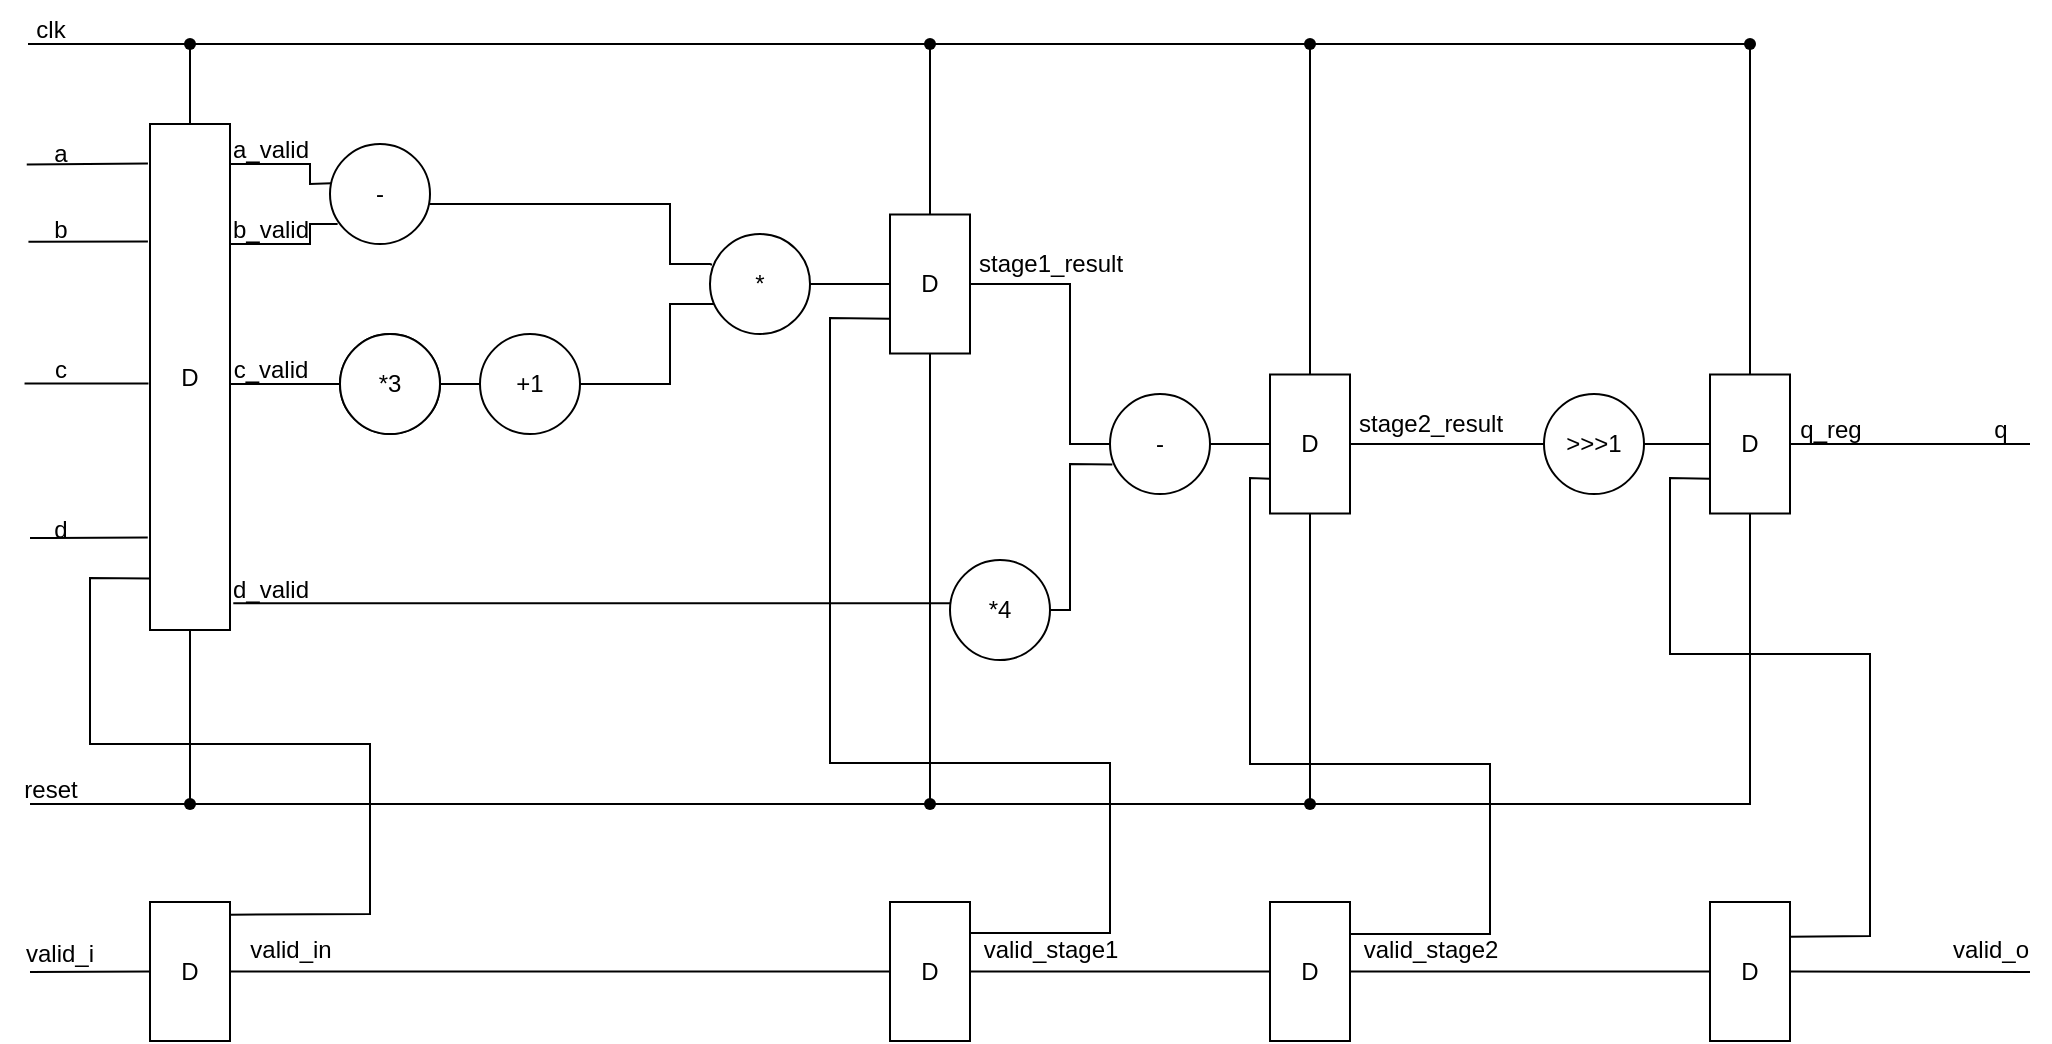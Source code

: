 <mxfile version="26.2.14">
  <diagram name="Страница — 1" id="qWmt-0j7AzN8GGAEcTqa">
    <mxGraphModel dx="1148" dy="546" grid="1" gridSize="10" guides="1" tooltips="1" connect="1" arrows="1" fold="1" page="1" pageScale="1" pageWidth="827" pageHeight="1169" math="0" shadow="0">
      <root>
        <mxCell id="0" />
        <mxCell id="1" parent="0" />
        <mxCell id="HM6oL9ZmOvFtEMd_MzmD-1" value="" style="endArrow=none;html=1;rounded=0;entryX=0.012;entryY=0.392;entryDx=0;entryDy=0;entryPerimeter=0;" parent="1" target="udKlv2XS0zDgbgj1gm9A-9" edge="1">
          <mxGeometry width="50" height="50" relative="1" as="geometry">
            <mxPoint x="120" y="200" as="sourcePoint" />
            <mxPoint x="200" y="210" as="targetPoint" />
            <Array as="points">
              <mxPoint x="160" y="200" />
              <mxPoint x="160" y="210" />
            </Array>
          </mxGeometry>
        </mxCell>
        <mxCell id="HM6oL9ZmOvFtEMd_MzmD-2" value="" style="endArrow=none;html=1;rounded=0;entryX=0.076;entryY=0.8;entryDx=0;entryDy=0;entryPerimeter=0;" parent="1" target="udKlv2XS0zDgbgj1gm9A-9" edge="1">
          <mxGeometry width="50" height="50" relative="1" as="geometry">
            <mxPoint x="120" y="240" as="sourcePoint" />
            <mxPoint x="200" y="230" as="targetPoint" />
            <Array as="points">
              <mxPoint x="160" y="240" />
              <mxPoint x="160" y="230" />
            </Array>
          </mxGeometry>
        </mxCell>
        <mxCell id="HM6oL9ZmOvFtEMd_MzmD-3" value="" style="endArrow=none;html=1;rounded=0;entryX=0;entryY=0.5;entryDx=0;entryDy=0;" parent="1" target="udKlv2XS0zDgbgj1gm9A-3" edge="1">
          <mxGeometry width="50" height="50" relative="1" as="geometry">
            <mxPoint x="120" y="310" as="sourcePoint" />
            <mxPoint x="200" y="310.0" as="targetPoint" />
          </mxGeometry>
        </mxCell>
        <mxCell id="HM6oL9ZmOvFtEMd_MzmD-4" value="" style="endArrow=none;html=1;rounded=0;entryX=0.012;entryY=0.432;entryDx=0;entryDy=0;exitX=1.041;exitY=0.947;exitDx=0;exitDy=0;exitPerimeter=0;entryPerimeter=0;" parent="1" source="udKlv2XS0zDgbgj1gm9A-2" target="udKlv2XS0zDgbgj1gm9A-10" edge="1">
          <mxGeometry width="50" height="50" relative="1" as="geometry">
            <mxPoint x="140" y="420" as="sourcePoint" />
            <mxPoint x="200" y="420" as="targetPoint" />
          </mxGeometry>
        </mxCell>
        <mxCell id="HM6oL9ZmOvFtEMd_MzmD-6" value="b" style="text;html=1;align=center;verticalAlign=middle;resizable=0;points=[];autosize=1;strokeColor=none;fillColor=none;" parent="1" vertex="1">
          <mxGeometry x="20" y="218" width="30" height="30" as="geometry" />
        </mxCell>
        <mxCell id="HM6oL9ZmOvFtEMd_MzmD-10" value="a" style="text;html=1;align=center;verticalAlign=middle;resizable=0;points=[];autosize=1;strokeColor=none;fillColor=none;" parent="1" vertex="1">
          <mxGeometry x="20" y="180" width="30" height="30" as="geometry" />
        </mxCell>
        <mxCell id="HM6oL9ZmOvFtEMd_MzmD-17" value="" style="endArrow=none;html=1;rounded=0;entryX=0;entryY=0.5;entryDx=0;entryDy=0;exitX=1;exitY=0.5;exitDx=0;exitDy=0;" parent="1" source="udKlv2XS0zDgbgj1gm9A-12" target="udKlv2XS0zDgbgj1gm9A-11" edge="1">
          <mxGeometry width="50" height="50" relative="1" as="geometry">
            <mxPoint x="225" y="300" as="sourcePoint" />
            <mxPoint x="255" y="300" as="targetPoint" />
          </mxGeometry>
        </mxCell>
        <mxCell id="HM6oL9ZmOvFtEMd_MzmD-19" value="" style="endArrow=none;html=1;rounded=0;exitX=1;exitY=0.5;exitDx=0;exitDy=0;entryX=0.047;entryY=0.7;entryDx=0;entryDy=0;entryPerimeter=0;" parent="1" source="udKlv2XS0zDgbgj1gm9A-11" target="udKlv2XS0zDgbgj1gm9A-13" edge="1">
          <mxGeometry width="50" height="50" relative="1" as="geometry">
            <mxPoint x="320" y="310" as="sourcePoint" />
            <mxPoint x="374" y="270" as="targetPoint" />
            <Array as="points">
              <mxPoint x="330" y="310" />
              <mxPoint x="340" y="310" />
              <mxPoint x="340" y="270" />
            </Array>
          </mxGeometry>
        </mxCell>
        <mxCell id="HM6oL9ZmOvFtEMd_MzmD-22" value="" style="endArrow=none;html=1;rounded=0;exitX=0.996;exitY=0.6;exitDx=0;exitDy=0;entryX=0.02;entryY=0.307;entryDx=0;entryDy=0;exitPerimeter=0;entryPerimeter=0;" parent="1" source="udKlv2XS0zDgbgj1gm9A-9" target="udKlv2XS0zDgbgj1gm9A-13" edge="1">
          <mxGeometry width="50" height="50" relative="1" as="geometry">
            <mxPoint x="240" y="220" as="sourcePoint" />
            <mxPoint x="374" y="250" as="targetPoint" />
            <Array as="points">
              <mxPoint x="340" y="220" />
              <mxPoint x="340" y="250" />
              <mxPoint x="360" y="250" />
            </Array>
          </mxGeometry>
        </mxCell>
        <mxCell id="HM6oL9ZmOvFtEMd_MzmD-31" value="" style="endArrow=none;html=1;rounded=0;entryX=1;entryY=0.5;entryDx=0;entryDy=0;exitX=0;exitY=0.5;exitDx=0;exitDy=0;" parent="1" source="udKlv2XS0zDgbgj1gm9A-23" target="udKlv2XS0zDgbgj1gm9A-15" edge="1">
          <mxGeometry width="50" height="50" relative="1" as="geometry">
            <mxPoint x="940" y="340" as="sourcePoint" />
            <mxPoint x="762" y="340" as="targetPoint" />
          </mxGeometry>
        </mxCell>
        <mxCell id="HM6oL9ZmOvFtEMd_MzmD-32" value="q" style="text;html=1;align=center;verticalAlign=middle;resizable=0;points=[];autosize=1;strokeColor=none;fillColor=none;" parent="1" vertex="1">
          <mxGeometry x="990" y="318" width="30" height="30" as="geometry" />
        </mxCell>
        <mxCell id="HM6oL9ZmOvFtEMd_MzmD-46" value="d" style="text;html=1;align=center;verticalAlign=middle;resizable=0;points=[];autosize=1;strokeColor=none;fillColor=none;" parent="1" vertex="1">
          <mxGeometry x="20" y="368" width="30" height="30" as="geometry" />
        </mxCell>
        <mxCell id="HM6oL9ZmOvFtEMd_MzmD-48" value="c" style="text;html=1;align=center;verticalAlign=middle;resizable=0;points=[];autosize=1;strokeColor=none;fillColor=none;" parent="1" vertex="1">
          <mxGeometry x="20" y="288" width="30" height="30" as="geometry" />
        </mxCell>
        <mxCell id="udKlv2XS0zDgbgj1gm9A-2" value="D" style="whiteSpace=wrap;html=1;" parent="1" vertex="1">
          <mxGeometry x="80" y="180" width="40" height="253" as="geometry" />
        </mxCell>
        <mxCell id="udKlv2XS0zDgbgj1gm9A-3" value="*3" style="ellipse;whiteSpace=wrap;html=1;aspect=fixed;" parent="1" vertex="1">
          <mxGeometry x="175" y="285" width="50" height="50" as="geometry" />
        </mxCell>
        <mxCell id="udKlv2XS0zDgbgj1gm9A-4" value="" style="endArrow=none;html=1;rounded=0;entryX=-0.028;entryY=0.936;entryDx=0;entryDy=0;entryPerimeter=0;" parent="1" edge="1">
          <mxGeometry width="50" height="50" relative="1" as="geometry">
            <mxPoint x="20" y="387" as="sourcePoint" />
            <mxPoint x="78.88" y="386.808" as="targetPoint" />
            <Array as="points">
              <mxPoint x="30" y="387" />
            </Array>
          </mxGeometry>
        </mxCell>
        <mxCell id="udKlv2XS0zDgbgj1gm9A-5" value="" style="endArrow=none;html=1;rounded=0;exitX=-0.091;exitY=0.724;exitDx=0;exitDy=0;exitPerimeter=0;entryX=-0.019;entryY=0.513;entryDx=0;entryDy=0;entryPerimeter=0;" parent="1" source="HM6oL9ZmOvFtEMd_MzmD-48" target="udKlv2XS0zDgbgj1gm9A-2" edge="1">
          <mxGeometry width="50" height="50" relative="1" as="geometry">
            <mxPoint x="160" y="330" as="sourcePoint" />
            <mxPoint x="210" y="280" as="targetPoint" />
          </mxGeometry>
        </mxCell>
        <mxCell id="udKlv2XS0zDgbgj1gm9A-7" value="" style="endArrow=none;html=1;rounded=0;entryX=-0.026;entryY=0.232;entryDx=0;entryDy=0;entryPerimeter=0;exitX=-0.026;exitY=0.696;exitDx=0;exitDy=0;exitPerimeter=0;" parent="1" source="HM6oL9ZmOvFtEMd_MzmD-6" target="udKlv2XS0zDgbgj1gm9A-2" edge="1">
          <mxGeometry width="50" height="50" relative="1" as="geometry">
            <mxPoint x="90" y="310" as="sourcePoint" />
            <mxPoint x="140" y="260" as="targetPoint" />
          </mxGeometry>
        </mxCell>
        <mxCell id="udKlv2XS0zDgbgj1gm9A-8" value="" style="endArrow=none;html=1;rounded=0;exitX=-0.054;exitY=0.676;exitDx=0;exitDy=0;exitPerimeter=0;entryX=-0.026;entryY=0.078;entryDx=0;entryDy=0;entryPerimeter=0;" parent="1" source="HM6oL9ZmOvFtEMd_MzmD-10" target="udKlv2XS0zDgbgj1gm9A-2" edge="1">
          <mxGeometry width="50" height="50" relative="1" as="geometry">
            <mxPoint x="90" y="310" as="sourcePoint" />
            <mxPoint x="140" y="260" as="targetPoint" />
          </mxGeometry>
        </mxCell>
        <mxCell id="udKlv2XS0zDgbgj1gm9A-9" value="-" style="ellipse;whiteSpace=wrap;html=1;aspect=fixed;" parent="1" vertex="1">
          <mxGeometry x="170" y="190" width="50" height="50" as="geometry" />
        </mxCell>
        <mxCell id="udKlv2XS0zDgbgj1gm9A-10" value="*4" style="ellipse;whiteSpace=wrap;html=1;aspect=fixed;" parent="1" vertex="1">
          <mxGeometry x="480" y="398" width="50" height="50" as="geometry" />
        </mxCell>
        <mxCell id="udKlv2XS0zDgbgj1gm9A-11" value="+1" style="ellipse;whiteSpace=wrap;html=1;aspect=fixed;" parent="1" vertex="1">
          <mxGeometry x="245" y="285" width="50" height="50" as="geometry" />
        </mxCell>
        <mxCell id="udKlv2XS0zDgbgj1gm9A-12" value="*3" style="ellipse;whiteSpace=wrap;html=1;aspect=fixed;" parent="1" vertex="1">
          <mxGeometry x="175" y="285" width="50" height="50" as="geometry" />
        </mxCell>
        <mxCell id="udKlv2XS0zDgbgj1gm9A-13" value="*" style="ellipse;whiteSpace=wrap;html=1;aspect=fixed;" parent="1" vertex="1">
          <mxGeometry x="360" y="235" width="50" height="50" as="geometry" />
        </mxCell>
        <mxCell id="udKlv2XS0zDgbgj1gm9A-14" value="-" style="ellipse;whiteSpace=wrap;html=1;aspect=fixed;" parent="1" vertex="1">
          <mxGeometry x="560" y="315" width="50" height="50" as="geometry" />
        </mxCell>
        <mxCell id="udKlv2XS0zDgbgj1gm9A-15" value="&amp;gt;&amp;gt;&amp;gt;1" style="ellipse;whiteSpace=wrap;html=1;aspect=fixed;" parent="1" vertex="1">
          <mxGeometry x="777" y="315" width="50" height="50" as="geometry" />
        </mxCell>
        <mxCell id="udKlv2XS0zDgbgj1gm9A-16" value="D" style="whiteSpace=wrap;html=1;" parent="1" vertex="1">
          <mxGeometry x="450" y="225.25" width="40" height="69.5" as="geometry" />
        </mxCell>
        <mxCell id="udKlv2XS0zDgbgj1gm9A-17" value="" style="endArrow=none;html=1;rounded=0;exitX=1;exitY=0.5;exitDx=0;exitDy=0;entryX=0;entryY=0.5;entryDx=0;entryDy=0;" parent="1" source="udKlv2XS0zDgbgj1gm9A-13" target="udKlv2XS0zDgbgj1gm9A-16" edge="1">
          <mxGeometry width="50" height="50" relative="1" as="geometry">
            <mxPoint x="390" y="340" as="sourcePoint" />
            <mxPoint x="440" y="290" as="targetPoint" />
          </mxGeometry>
        </mxCell>
        <mxCell id="udKlv2XS0zDgbgj1gm9A-18" value="" style="endArrow=none;html=1;rounded=0;exitX=1;exitY=0.5;exitDx=0;exitDy=0;entryX=0;entryY=0.5;entryDx=0;entryDy=0;" parent="1" source="udKlv2XS0zDgbgj1gm9A-16" target="udKlv2XS0zDgbgj1gm9A-14" edge="1">
          <mxGeometry width="50" height="50" relative="1" as="geometry">
            <mxPoint x="560" y="360" as="sourcePoint" />
            <mxPoint x="610" y="310" as="targetPoint" />
            <Array as="points">
              <mxPoint x="540" y="260" />
              <mxPoint x="540" y="340" />
            </Array>
          </mxGeometry>
        </mxCell>
        <mxCell id="udKlv2XS0zDgbgj1gm9A-19" value="" style="endArrow=none;html=1;rounded=0;exitX=1;exitY=0.5;exitDx=0;exitDy=0;entryX=0.024;entryY=0.705;entryDx=0;entryDy=0;entryPerimeter=0;" parent="1" source="udKlv2XS0zDgbgj1gm9A-10" target="udKlv2XS0zDgbgj1gm9A-14" edge="1">
          <mxGeometry width="50" height="50" relative="1" as="geometry">
            <mxPoint x="560" y="360" as="sourcePoint" />
            <mxPoint x="540" y="350" as="targetPoint" />
            <Array as="points">
              <mxPoint x="540" y="423" />
              <mxPoint x="540" y="350" />
            </Array>
          </mxGeometry>
        </mxCell>
        <mxCell id="udKlv2XS0zDgbgj1gm9A-20" value="D" style="whiteSpace=wrap;html=1;" parent="1" vertex="1">
          <mxGeometry x="640" y="305.25" width="40" height="69.5" as="geometry" />
        </mxCell>
        <mxCell id="udKlv2XS0zDgbgj1gm9A-21" value="" style="endArrow=none;html=1;rounded=0;exitX=1;exitY=0.5;exitDx=0;exitDy=0;entryX=0;entryY=0.5;entryDx=0;entryDy=0;" parent="1" source="udKlv2XS0zDgbgj1gm9A-14" target="udKlv2XS0zDgbgj1gm9A-20" edge="1">
          <mxGeometry width="50" height="50" relative="1" as="geometry">
            <mxPoint x="620" y="380" as="sourcePoint" />
            <mxPoint x="670" y="330" as="targetPoint" />
          </mxGeometry>
        </mxCell>
        <mxCell id="udKlv2XS0zDgbgj1gm9A-22" value="" style="endArrow=none;html=1;rounded=0;exitX=1;exitY=0.5;exitDx=0;exitDy=0;entryX=0;entryY=0.5;entryDx=0;entryDy=0;" parent="1" source="udKlv2XS0zDgbgj1gm9A-20" target="udKlv2XS0zDgbgj1gm9A-15" edge="1">
          <mxGeometry width="50" height="50" relative="1" as="geometry">
            <mxPoint x="620" y="380" as="sourcePoint" />
            <mxPoint x="670" y="330" as="targetPoint" />
          </mxGeometry>
        </mxCell>
        <mxCell id="udKlv2XS0zDgbgj1gm9A-24" value="" style="endArrow=none;html=1;rounded=0;entryX=1;entryY=0.5;entryDx=0;entryDy=0;" parent="1" target="udKlv2XS0zDgbgj1gm9A-23" edge="1">
          <mxGeometry width="50" height="50" relative="1" as="geometry">
            <mxPoint x="1020" y="340" as="sourcePoint" />
            <mxPoint x="762" y="340" as="targetPoint" />
          </mxGeometry>
        </mxCell>
        <mxCell id="udKlv2XS0zDgbgj1gm9A-23" value="D" style="whiteSpace=wrap;html=1;" parent="1" vertex="1">
          <mxGeometry x="860" y="305.25" width="40" height="69.5" as="geometry" />
        </mxCell>
        <mxCell id="udKlv2XS0zDgbgj1gm9A-25" value="stage1_result" style="text;html=1;align=center;verticalAlign=middle;resizable=0;points=[];autosize=1;strokeColor=none;fillColor=none;" parent="1" vertex="1">
          <mxGeometry x="480" y="235" width="100" height="30" as="geometry" />
        </mxCell>
        <mxCell id="udKlv2XS0zDgbgj1gm9A-26" value="stage2_result" style="text;html=1;align=center;verticalAlign=middle;resizable=0;points=[];autosize=1;strokeColor=none;fillColor=none;" parent="1" vertex="1">
          <mxGeometry x="670" y="315" width="100" height="30" as="geometry" />
        </mxCell>
        <mxCell id="udKlv2XS0zDgbgj1gm9A-27" value="q_reg" style="text;html=1;align=center;verticalAlign=middle;resizable=0;points=[];autosize=1;strokeColor=none;fillColor=none;" parent="1" vertex="1">
          <mxGeometry x="895" y="318" width="50" height="30" as="geometry" />
        </mxCell>
        <mxCell id="udKlv2XS0zDgbgj1gm9A-28" value="" style="endArrow=none;html=1;rounded=0;exitX=-0.054;exitY=0.676;exitDx=0;exitDy=0;exitPerimeter=0;entryX=0.5;entryY=0;entryDx=0;entryDy=0;" parent="1" target="udKlv2XS0zDgbgj1gm9A-2" edge="1">
          <mxGeometry width="50" height="50" relative="1" as="geometry">
            <mxPoint x="19" y="140" as="sourcePoint" />
            <mxPoint x="80" y="140" as="targetPoint" />
            <Array as="points">
              <mxPoint x="100" y="140" />
            </Array>
          </mxGeometry>
        </mxCell>
        <mxCell id="udKlv2XS0zDgbgj1gm9A-29" value="clk" style="text;html=1;align=center;verticalAlign=middle;resizable=0;points=[];autosize=1;strokeColor=none;fillColor=none;" parent="1" vertex="1">
          <mxGeometry x="10" y="118" width="40" height="30" as="geometry" />
        </mxCell>
        <mxCell id="udKlv2XS0zDgbgj1gm9A-30" value="" style="endArrow=none;html=1;rounded=0;entryX=0.5;entryY=0;entryDx=0;entryDy=0;" parent="1" source="udKlv2XS0zDgbgj1gm9A-33" target="udKlv2XS0zDgbgj1gm9A-16" edge="1">
          <mxGeometry width="50" height="50" relative="1" as="geometry">
            <mxPoint x="100" y="140" as="sourcePoint" />
            <mxPoint x="480" y="200" as="targetPoint" />
            <Array as="points">
              <mxPoint x="470" y="140" />
            </Array>
          </mxGeometry>
        </mxCell>
        <mxCell id="udKlv2XS0zDgbgj1gm9A-31" value="" style="endArrow=none;html=1;rounded=0;entryX=0.5;entryY=0;entryDx=0;entryDy=0;" parent="1" source="udKlv2XS0zDgbgj1gm9A-38" target="udKlv2XS0zDgbgj1gm9A-20" edge="1">
          <mxGeometry width="50" height="50" relative="1" as="geometry">
            <mxPoint x="470" y="140" as="sourcePoint" />
            <mxPoint x="680" y="140" as="targetPoint" />
            <Array as="points">
              <mxPoint x="660" y="140" />
            </Array>
          </mxGeometry>
        </mxCell>
        <mxCell id="udKlv2XS0zDgbgj1gm9A-32" value="" style="endArrow=none;html=1;rounded=0;entryX=0.5;entryY=0;entryDx=0;entryDy=0;" parent="1" source="udKlv2XS0zDgbgj1gm9A-40" target="udKlv2XS0zDgbgj1gm9A-23" edge="1">
          <mxGeometry width="50" height="50" relative="1" as="geometry">
            <mxPoint x="660" y="140" as="sourcePoint" />
            <mxPoint x="830" y="320" as="targetPoint" />
            <Array as="points">
              <mxPoint x="880" y="140" />
            </Array>
          </mxGeometry>
        </mxCell>
        <mxCell id="udKlv2XS0zDgbgj1gm9A-36" value="" style="shape=waypoint;sketch=0;fillStyle=solid;size=6;pointerEvents=1;points=[];fillColor=none;resizable=0;rotatable=0;perimeter=centerPerimeter;snapToPoint=1;" parent="1" vertex="1">
          <mxGeometry x="90" y="130" width="20" height="20" as="geometry" />
        </mxCell>
        <mxCell id="udKlv2XS0zDgbgj1gm9A-37" value="" style="endArrow=none;html=1;rounded=0;entryDx=0;entryDy=0;" parent="1" target="udKlv2XS0zDgbgj1gm9A-33" edge="1">
          <mxGeometry width="50" height="50" relative="1" as="geometry">
            <mxPoint x="100" y="140" as="sourcePoint" />
            <mxPoint x="470" y="225" as="targetPoint" />
            <Array as="points" />
          </mxGeometry>
        </mxCell>
        <mxCell id="udKlv2XS0zDgbgj1gm9A-33" value="" style="shape=waypoint;sketch=0;fillStyle=solid;size=6;pointerEvents=1;points=[];fillColor=none;resizable=0;rotatable=0;perimeter=centerPerimeter;snapToPoint=1;" parent="1" vertex="1">
          <mxGeometry x="460" y="130" width="20" height="20" as="geometry" />
        </mxCell>
        <mxCell id="udKlv2XS0zDgbgj1gm9A-39" value="" style="endArrow=none;html=1;rounded=0;entryDx=0;entryDy=0;" parent="1" target="udKlv2XS0zDgbgj1gm9A-38" edge="1">
          <mxGeometry width="50" height="50" relative="1" as="geometry">
            <mxPoint x="470" y="140" as="sourcePoint" />
            <mxPoint x="660" y="305" as="targetPoint" />
            <Array as="points" />
          </mxGeometry>
        </mxCell>
        <mxCell id="udKlv2XS0zDgbgj1gm9A-38" value="" style="shape=waypoint;sketch=0;fillStyle=solid;size=6;pointerEvents=1;points=[];fillColor=none;resizable=0;rotatable=0;perimeter=centerPerimeter;snapToPoint=1;" parent="1" vertex="1">
          <mxGeometry x="650" y="130" width="20" height="20" as="geometry" />
        </mxCell>
        <mxCell id="udKlv2XS0zDgbgj1gm9A-41" value="" style="endArrow=none;html=1;rounded=0;entryDx=0;entryDy=0;" parent="1" target="udKlv2XS0zDgbgj1gm9A-40" edge="1">
          <mxGeometry width="50" height="50" relative="1" as="geometry">
            <mxPoint x="660" y="140" as="sourcePoint" />
            <mxPoint x="880" y="305" as="targetPoint" />
            <Array as="points" />
          </mxGeometry>
        </mxCell>
        <mxCell id="udKlv2XS0zDgbgj1gm9A-40" value="" style="shape=waypoint;sketch=0;fillStyle=solid;size=6;pointerEvents=1;points=[];fillColor=none;resizable=0;rotatable=0;perimeter=centerPerimeter;snapToPoint=1;" parent="1" vertex="1">
          <mxGeometry x="870" y="130" width="20" height="20" as="geometry" />
        </mxCell>
        <mxCell id="udKlv2XS0zDgbgj1gm9A-43" value="" style="endArrow=none;html=1;rounded=0;entryX=0.5;entryY=1;entryDx=0;entryDy=0;" parent="1" target="udKlv2XS0zDgbgj1gm9A-2" edge="1">
          <mxGeometry width="50" height="50" relative="1" as="geometry">
            <mxPoint x="20" y="520" as="sourcePoint" />
            <mxPoint x="80" y="520" as="targetPoint" />
            <Array as="points">
              <mxPoint x="100" y="520" />
            </Array>
          </mxGeometry>
        </mxCell>
        <mxCell id="udKlv2XS0zDgbgj1gm9A-45" value="reset" style="text;html=1;align=center;verticalAlign=middle;resizable=0;points=[];autosize=1;strokeColor=none;fillColor=none;" parent="1" vertex="1">
          <mxGeometry x="5" y="498" width="50" height="30" as="geometry" />
        </mxCell>
        <mxCell id="udKlv2XS0zDgbgj1gm9A-46" value="" style="endArrow=none;html=1;rounded=0;entryX=0.5;entryY=1;entryDx=0;entryDy=0;" parent="1" source="udKlv2XS0zDgbgj1gm9A-50" target="udKlv2XS0zDgbgj1gm9A-16" edge="1">
          <mxGeometry width="50" height="50" relative="1" as="geometry">
            <mxPoint x="100" y="520" as="sourcePoint" />
            <mxPoint x="400" y="470" as="targetPoint" />
            <Array as="points">
              <mxPoint x="470" y="520" />
            </Array>
          </mxGeometry>
        </mxCell>
        <mxCell id="udKlv2XS0zDgbgj1gm9A-48" value="" style="shape=waypoint;sketch=0;fillStyle=solid;size=6;pointerEvents=1;points=[];fillColor=none;resizable=0;rotatable=0;perimeter=centerPerimeter;snapToPoint=1;" parent="1" vertex="1">
          <mxGeometry x="90" y="510" width="20" height="20" as="geometry" />
        </mxCell>
        <mxCell id="udKlv2XS0zDgbgj1gm9A-51" value="" style="endArrow=none;html=1;rounded=0;entryDx=0;entryDy=0;" parent="1" target="udKlv2XS0zDgbgj1gm9A-50" edge="1">
          <mxGeometry width="50" height="50" relative="1" as="geometry">
            <mxPoint x="100" y="520" as="sourcePoint" />
            <mxPoint x="470" y="295" as="targetPoint" />
            <Array as="points" />
          </mxGeometry>
        </mxCell>
        <mxCell id="udKlv2XS0zDgbgj1gm9A-50" value="" style="shape=waypoint;sketch=0;fillStyle=solid;size=6;pointerEvents=1;points=[];fillColor=none;resizable=0;rotatable=0;perimeter=centerPerimeter;snapToPoint=1;" parent="1" vertex="1">
          <mxGeometry x="460" y="510" width="20" height="20" as="geometry" />
        </mxCell>
        <mxCell id="udKlv2XS0zDgbgj1gm9A-52" value="" style="endArrow=none;html=1;rounded=0;exitX=0.649;exitY=0.668;exitDx=0;exitDy=0;exitPerimeter=0;entryX=0.5;entryY=1;entryDx=0;entryDy=0;" parent="1" source="udKlv2XS0zDgbgj1gm9A-50" target="udKlv2XS0zDgbgj1gm9A-20" edge="1">
          <mxGeometry width="50" height="50" relative="1" as="geometry">
            <mxPoint x="590" y="480" as="sourcePoint" />
            <mxPoint x="640" y="430" as="targetPoint" />
            <Array as="points">
              <mxPoint x="660" y="520" />
            </Array>
          </mxGeometry>
        </mxCell>
        <mxCell id="udKlv2XS0zDgbgj1gm9A-53" value="" style="shape=waypoint;sketch=0;fillStyle=solid;size=6;pointerEvents=1;points=[];fillColor=none;resizable=0;rotatable=0;perimeter=centerPerimeter;snapToPoint=1;" parent="1" vertex="1">
          <mxGeometry x="650" y="510" width="20" height="20" as="geometry" />
        </mxCell>
        <mxCell id="udKlv2XS0zDgbgj1gm9A-54" value="" style="endArrow=none;html=1;rounded=0;entryX=0.5;entryY=1;entryDx=0;entryDy=0;" parent="1" source="udKlv2XS0zDgbgj1gm9A-53" target="udKlv2XS0zDgbgj1gm9A-23" edge="1">
          <mxGeometry width="50" height="50" relative="1" as="geometry">
            <mxPoint x="750" y="440" as="sourcePoint" />
            <mxPoint x="800" y="390" as="targetPoint" />
            <Array as="points">
              <mxPoint x="880" y="520" />
            </Array>
          </mxGeometry>
        </mxCell>
        <mxCell id="udKlv2XS0zDgbgj1gm9A-56" value="" style="endArrow=none;html=1;rounded=0;entryX=0;entryY=0.5;entryDx=0;entryDy=0;" parent="1" target="udKlv2XS0zDgbgj1gm9A-58" edge="1">
          <mxGeometry width="50" height="50" relative="1" as="geometry">
            <mxPoint x="20" y="604" as="sourcePoint" />
            <mxPoint x="100" y="600" as="targetPoint" />
          </mxGeometry>
        </mxCell>
        <mxCell id="udKlv2XS0zDgbgj1gm9A-57" value="valid_i" style="text;strokeColor=none;align=center;fillColor=none;html=1;verticalAlign=middle;whiteSpace=wrap;rounded=0;" parent="1" vertex="1">
          <mxGeometry x="5" y="580" width="60" height="30" as="geometry" />
        </mxCell>
        <mxCell id="udKlv2XS0zDgbgj1gm9A-58" value="D" style="whiteSpace=wrap;html=1;" parent="1" vertex="1">
          <mxGeometry x="80" y="569" width="40" height="69.5" as="geometry" />
        </mxCell>
        <mxCell id="udKlv2XS0zDgbgj1gm9A-59" value="D" style="whiteSpace=wrap;html=1;" parent="1" vertex="1">
          <mxGeometry x="450" y="569" width="40" height="69.5" as="geometry" />
        </mxCell>
        <mxCell id="udKlv2XS0zDgbgj1gm9A-60" value="D" style="whiteSpace=wrap;html=1;" parent="1" vertex="1">
          <mxGeometry x="640" y="569" width="40" height="69.5" as="geometry" />
        </mxCell>
        <mxCell id="udKlv2XS0zDgbgj1gm9A-61" value="D" style="whiteSpace=wrap;html=1;" parent="1" vertex="1">
          <mxGeometry x="860" y="569" width="40" height="69.5" as="geometry" />
        </mxCell>
        <mxCell id="udKlv2XS0zDgbgj1gm9A-62" value="" style="endArrow=none;html=1;rounded=0;exitX=1;exitY=0.5;exitDx=0;exitDy=0;entryX=0;entryY=0.5;entryDx=0;entryDy=0;" parent="1" source="udKlv2XS0zDgbgj1gm9A-58" target="udKlv2XS0zDgbgj1gm9A-59" edge="1">
          <mxGeometry width="50" height="50" relative="1" as="geometry">
            <mxPoint x="370" y="510" as="sourcePoint" />
            <mxPoint x="420" y="460" as="targetPoint" />
          </mxGeometry>
        </mxCell>
        <mxCell id="udKlv2XS0zDgbgj1gm9A-63" value="" style="endArrow=none;html=1;rounded=0;exitX=1;exitY=0.5;exitDx=0;exitDy=0;entryX=0;entryY=0.5;entryDx=0;entryDy=0;" parent="1" source="udKlv2XS0zDgbgj1gm9A-59" target="udKlv2XS0zDgbgj1gm9A-60" edge="1">
          <mxGeometry width="50" height="50" relative="1" as="geometry">
            <mxPoint x="570" y="560" as="sourcePoint" />
            <mxPoint x="620" y="510" as="targetPoint" />
          </mxGeometry>
        </mxCell>
        <mxCell id="udKlv2XS0zDgbgj1gm9A-64" value="" style="endArrow=none;html=1;rounded=0;exitX=1;exitY=0.5;exitDx=0;exitDy=0;entryX=0;entryY=0.5;entryDx=0;entryDy=0;" parent="1" source="udKlv2XS0zDgbgj1gm9A-60" target="udKlv2XS0zDgbgj1gm9A-61" edge="1">
          <mxGeometry width="50" height="50" relative="1" as="geometry">
            <mxPoint x="570" y="560" as="sourcePoint" />
            <mxPoint x="620" y="510" as="targetPoint" />
          </mxGeometry>
        </mxCell>
        <mxCell id="udKlv2XS0zDgbgj1gm9A-65" value="" style="endArrow=none;html=1;rounded=0;exitX=1;exitY=0.5;exitDx=0;exitDy=0;" parent="1" source="udKlv2XS0zDgbgj1gm9A-61" edge="1">
          <mxGeometry width="50" height="50" relative="1" as="geometry">
            <mxPoint x="860" y="570" as="sourcePoint" />
            <mxPoint x="1020" y="604" as="targetPoint" />
          </mxGeometry>
        </mxCell>
        <mxCell id="udKlv2XS0zDgbgj1gm9A-66" value="valid_o" style="text;html=1;align=center;verticalAlign=middle;resizable=0;points=[];autosize=1;strokeColor=none;fillColor=none;" parent="1" vertex="1">
          <mxGeometry x="970" y="578" width="60" height="30" as="geometry" />
        </mxCell>
        <mxCell id="udKlv2XS0zDgbgj1gm9A-67" value="valid_in" style="text;html=1;align=center;verticalAlign=middle;resizable=0;points=[];autosize=1;strokeColor=none;fillColor=none;" parent="1" vertex="1">
          <mxGeometry x="120" y="578" width="60" height="30" as="geometry" />
        </mxCell>
        <mxCell id="udKlv2XS0zDgbgj1gm9A-68" value="valid_stage1" style="text;html=1;align=center;verticalAlign=middle;resizable=0;points=[];autosize=1;strokeColor=none;fillColor=none;" parent="1" vertex="1">
          <mxGeometry x="485" y="578" width="90" height="30" as="geometry" />
        </mxCell>
        <mxCell id="udKlv2XS0zDgbgj1gm9A-69" value="valid_stage2" style="text;html=1;align=center;verticalAlign=middle;resizable=0;points=[];autosize=1;strokeColor=none;fillColor=none;" parent="1" vertex="1">
          <mxGeometry x="675" y="578" width="90" height="30" as="geometry" />
        </mxCell>
        <mxCell id="udKlv2XS0zDgbgj1gm9A-70" value="" style="endArrow=none;html=1;rounded=0;exitX=0.999;exitY=0.091;exitDx=0;exitDy=0;exitPerimeter=0;entryX=0;entryY=0.898;entryDx=0;entryDy=0;entryPerimeter=0;" parent="1" source="udKlv2XS0zDgbgj1gm9A-58" target="udKlv2XS0zDgbgj1gm9A-2" edge="1">
          <mxGeometry width="50" height="50" relative="1" as="geometry">
            <mxPoint x="220" y="530" as="sourcePoint" />
            <mxPoint x="60" y="450" as="targetPoint" />
            <Array as="points">
              <mxPoint x="190" y="575" />
              <mxPoint x="190" y="490" />
              <mxPoint x="50" y="490" />
              <mxPoint x="50" y="407" />
            </Array>
          </mxGeometry>
        </mxCell>
        <mxCell id="udKlv2XS0zDgbgj1gm9A-71" value="" style="endArrow=none;html=1;rounded=0;exitX=0.999;exitY=0.091;exitDx=0;exitDy=0;exitPerimeter=0;entryX=0;entryY=0.75;entryDx=0;entryDy=0;" parent="1" target="udKlv2XS0zDgbgj1gm9A-16" edge="1">
          <mxGeometry width="50" height="50" relative="1" as="geometry">
            <mxPoint x="490" y="584.5" as="sourcePoint" />
            <mxPoint x="450" y="416.5" as="targetPoint" />
            <Array as="points">
              <mxPoint x="560" y="584.5" />
              <mxPoint x="560" y="499.5" />
              <mxPoint x="420" y="499.5" />
              <mxPoint x="420" y="277" />
            </Array>
          </mxGeometry>
        </mxCell>
        <mxCell id="udKlv2XS0zDgbgj1gm9A-72" value="" style="endArrow=none;html=1;rounded=0;exitX=0.999;exitY=0.091;exitDx=0;exitDy=0;exitPerimeter=0;entryX=0;entryY=0.75;entryDx=0;entryDy=0;" parent="1" target="udKlv2XS0zDgbgj1gm9A-20" edge="1">
          <mxGeometry width="50" height="50" relative="1" as="geometry">
            <mxPoint x="680" y="585" as="sourcePoint" />
            <mxPoint x="640" y="417" as="targetPoint" />
            <Array as="points">
              <mxPoint x="750" y="585" />
              <mxPoint x="750" y="500" />
              <mxPoint x="630" y="500" />
              <mxPoint x="630" y="460" />
              <mxPoint x="630" y="357" />
            </Array>
          </mxGeometry>
        </mxCell>
        <mxCell id="udKlv2XS0zDgbgj1gm9A-73" value="" style="endArrow=none;html=1;rounded=0;exitX=1;exitY=0.25;exitDx=0;exitDy=0;entryX=0;entryY=0.75;entryDx=0;entryDy=0;" parent="1" source="udKlv2XS0zDgbgj1gm9A-61" target="udKlv2XS0zDgbgj1gm9A-23" edge="1">
          <mxGeometry width="50" height="50" relative="1" as="geometry">
            <mxPoint x="900" y="530" as="sourcePoint" />
            <mxPoint x="860" y="362" as="targetPoint" />
            <Array as="points">
              <mxPoint x="940" y="586" />
              <mxPoint x="940" y="530" />
              <mxPoint x="940" y="445" />
              <mxPoint x="840" y="445" />
              <mxPoint x="840" y="400" />
              <mxPoint x="840" y="357" />
            </Array>
          </mxGeometry>
        </mxCell>
        <mxCell id="4ckOZmKWnFuh3tHlZ79d-1" value="d_valid" style="text;html=1;align=center;verticalAlign=middle;resizable=0;points=[];autosize=1;strokeColor=none;fillColor=none;" vertex="1" parent="1">
          <mxGeometry x="110" y="398" width="60" height="30" as="geometry" />
        </mxCell>
        <mxCell id="4ckOZmKWnFuh3tHlZ79d-2" value="c_valid" style="text;html=1;align=center;verticalAlign=middle;resizable=0;points=[];autosize=1;strokeColor=none;fillColor=none;" vertex="1" parent="1">
          <mxGeometry x="110" y="288" width="60" height="30" as="geometry" />
        </mxCell>
        <mxCell id="4ckOZmKWnFuh3tHlZ79d-3" value="b_valid" style="text;html=1;align=center;verticalAlign=middle;resizable=0;points=[];autosize=1;strokeColor=none;fillColor=none;" vertex="1" parent="1">
          <mxGeometry x="110" y="218" width="60" height="30" as="geometry" />
        </mxCell>
        <mxCell id="4ckOZmKWnFuh3tHlZ79d-4" value="a_valid" style="text;html=1;align=center;verticalAlign=middle;resizable=0;points=[];autosize=1;strokeColor=none;fillColor=none;" vertex="1" parent="1">
          <mxGeometry x="110" y="178" width="60" height="30" as="geometry" />
        </mxCell>
      </root>
    </mxGraphModel>
  </diagram>
</mxfile>

